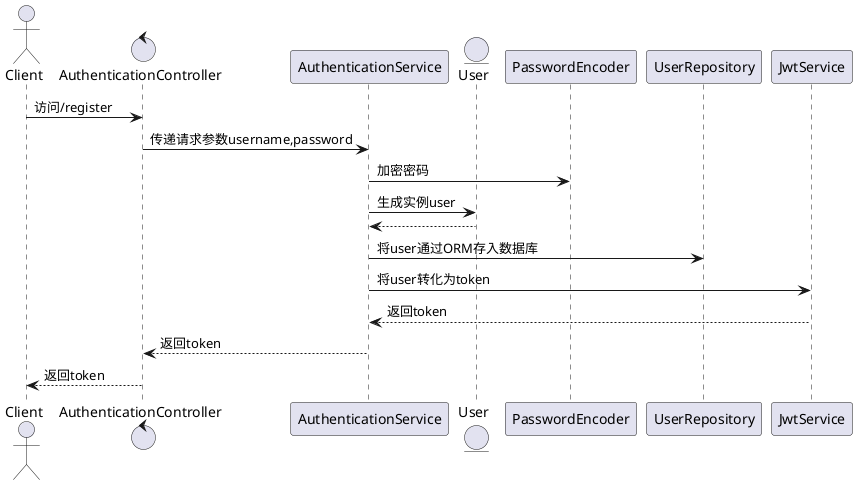 @startuml
'https://plantuml.com/sequence-diagram

actor Client
control AuthenticationController
participant AuthenticationService
entity User
participant PasswordEncoder
participant UserRepository
participant JwtService

Client -> AuthenticationController : 访问/register
AuthenticationController -> AuthenticationService : 传递请求参数username,password
AuthenticationService -> PasswordEncoder : 加密密码
AuthenticationService -> User : 生成实例user
User --> AuthenticationService :
AuthenticationService -> UserRepository : 将user通过ORM存入数据库
AuthenticationService -> JwtService : 将user转化为token
JwtService --> AuthenticationService : 返回token
AuthenticationService --> AuthenticationController : 返回token
AuthenticationController --> Client : 返回token

@enduml